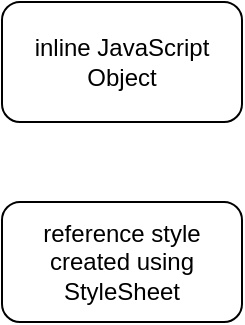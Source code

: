 <mxfile version="11.3.0" type="device" pages="1"><diagram id="ObQKhie2aym247sN5Xvu" name="Page-1"><mxGraphModel dx="838" dy="480" grid="1" gridSize="10" guides="1" tooltips="1" connect="1" arrows="1" fold="1" page="1" pageScale="1" pageWidth="850" pageHeight="1100" math="0" shadow="0"><root><mxCell id="0"/><mxCell id="1" parent="0"/><mxCell id="8H-bYnU9e4NE7rTsG59a-1" value="inline JavaScript Object" style="rounded=1;whiteSpace=wrap;html=1;" vertex="1" parent="1"><mxGeometry x="160" y="90" width="120" height="60" as="geometry"/></mxCell><mxCell id="8H-bYnU9e4NE7rTsG59a-2" value="reference style created using StyleSheet" style="rounded=1;whiteSpace=wrap;html=1;" vertex="1" parent="1"><mxGeometry x="160" y="190" width="120" height="60" as="geometry"/></mxCell></root></mxGraphModel></diagram></mxfile>